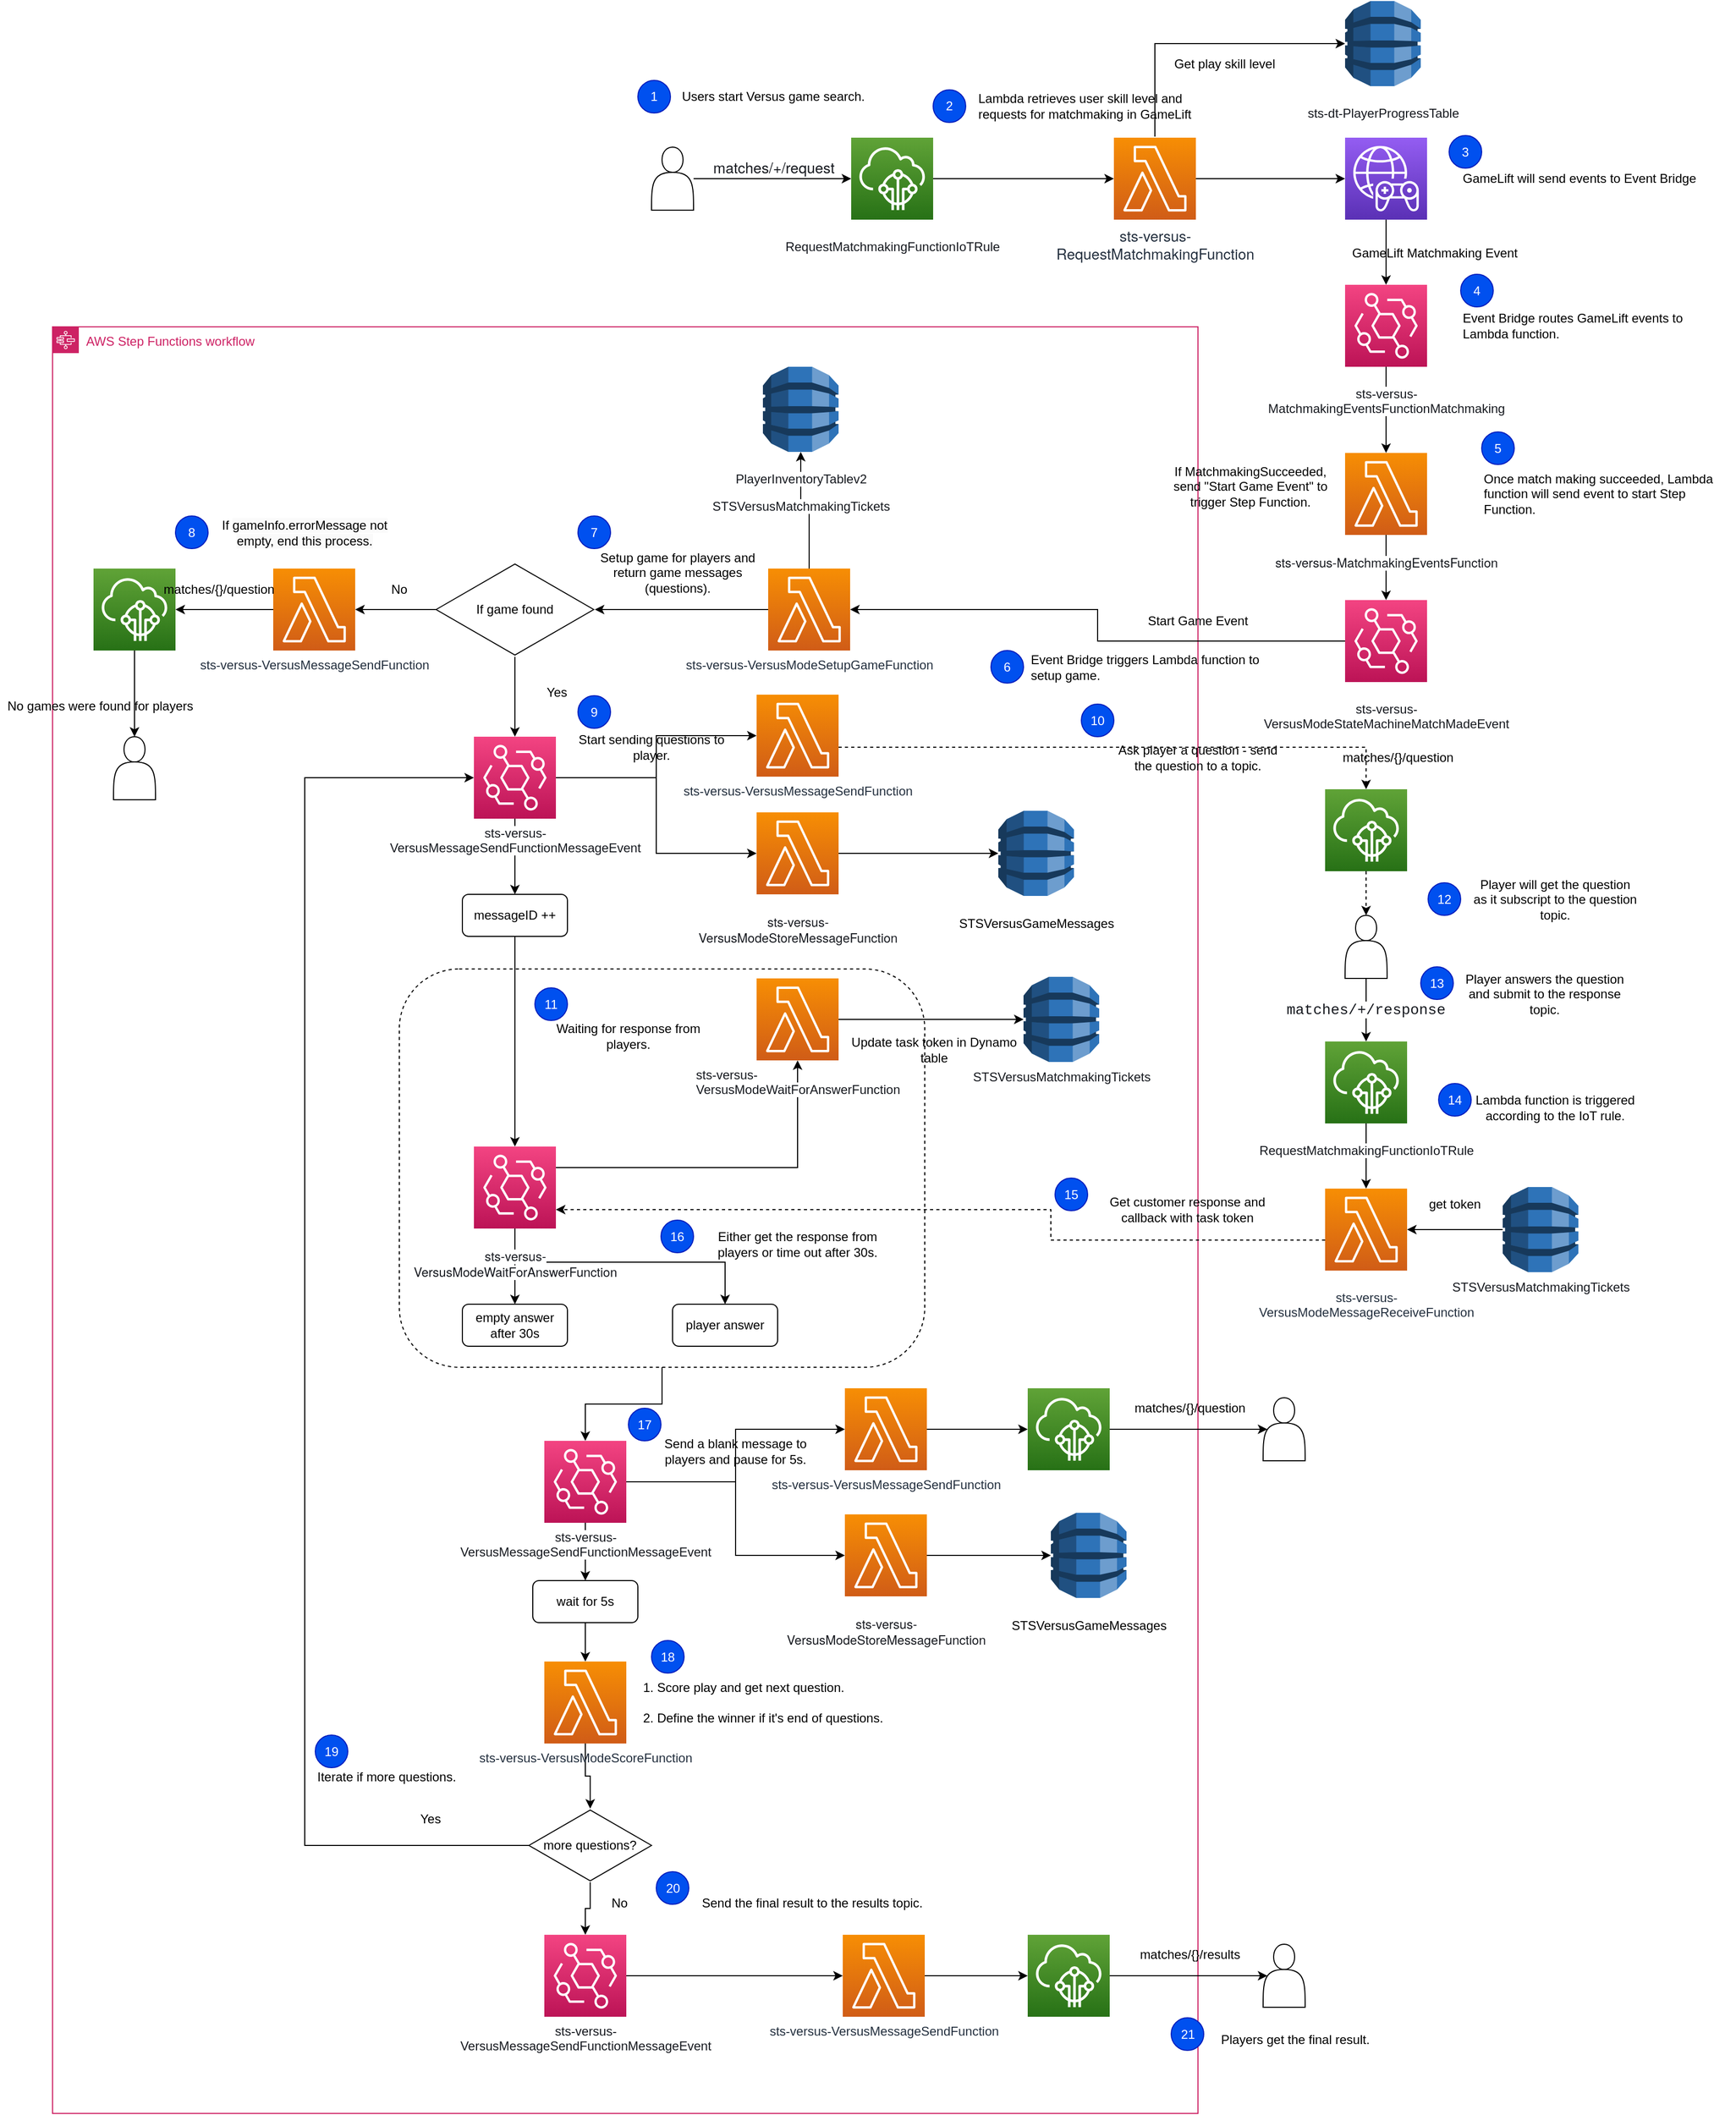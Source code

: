 <mxfile version="21.6.2" type="github">
  <diagram name="Page-1" id="uOr_zUkx91Xk0FfKjDbz">
    <mxGraphModel dx="2226" dy="1869" grid="1" gridSize="10" guides="1" tooltips="1" connect="1" arrows="1" fold="1" page="1" pageScale="1" pageWidth="850" pageHeight="1100" math="0" shadow="0">
      <root>
        <mxCell id="0" />
        <mxCell id="1" parent="0" />
        <mxCell id="zBEEnZxclZa0CEA0O1GA-1" value="AWS Step Functions workflow" style="points=[[0,0],[0.25,0],[0.5,0],[0.75,0],[1,0],[1,0.25],[1,0.5],[1,0.75],[1,1],[0.75,1],[0.5,1],[0.25,1],[0,1],[0,0.75],[0,0.5],[0,0.25]];outlineConnect=0;gradientColor=none;html=1;whiteSpace=wrap;fontSize=12;fontStyle=0;shape=mxgraph.aws4.group;grIcon=mxgraph.aws4.group_aws_step_functions_workflow;strokeColor=#CD2264;fillColor=none;verticalAlign=top;align=left;spacingLeft=30;fontColor=#CD2264;dashed=0;" parent="1" vertex="1">
          <mxGeometry x="-420" y="210" width="1090" height="1700" as="geometry" />
        </mxCell>
        <mxCell id="zBEEnZxclZa0CEA0O1GA-2" style="edgeStyle=orthogonalEdgeStyle;rounded=0;orthogonalLoop=1;jettySize=auto;html=1;" parent="1" source="zBEEnZxclZa0CEA0O1GA-3" target="zBEEnZxclZa0CEA0O1GA-53" edge="1">
          <mxGeometry relative="1" as="geometry" />
        </mxCell>
        <mxCell id="zBEEnZxclZa0CEA0O1GA-3" value="" style="rounded=1;whiteSpace=wrap;html=1;dashed=1;" parent="1" vertex="1">
          <mxGeometry x="-90" y="821" width="500" height="379" as="geometry" />
        </mxCell>
        <mxCell id="zBEEnZxclZa0CEA0O1GA-4" style="edgeStyle=orthogonalEdgeStyle;rounded=0;orthogonalLoop=1;jettySize=auto;html=1;" parent="1" source="zBEEnZxclZa0CEA0O1GA-5" target="zBEEnZxclZa0CEA0O1GA-10" edge="1">
          <mxGeometry relative="1" as="geometry" />
        </mxCell>
        <mxCell id="zBEEnZxclZa0CEA0O1GA-5" value="&lt;p&gt;&lt;span style=&quot;background-color: rgb(255 , 255 , 255)&quot;&gt;&lt;font size=&quot;1&quot; face=&quot;Helvetica&quot;&gt;&lt;span style=&quot;color: rgb(22 , 25 , 31) ; font-size: 12px ; font-style: normal ; font-weight: 400 ; letter-spacing: normal ; text-align: left ; text-indent: 0px ; text-transform: none ; word-spacing: 0px ; white-space: normal ; display: inline ; float: none&quot;&gt;RequestMatchmakingFunctionIoTRule&lt;/span&gt;&lt;/font&gt;&lt;/span&gt;&lt;/p&gt;" style="outlineConnect=0;fontColor=#232F3E;gradientColor=#60A337;gradientDirection=north;fillColor=#277116;strokeColor=#ffffff;dashed=0;verticalLabelPosition=bottom;verticalAlign=top;align=center;html=1;fontSize=12;fontStyle=0;aspect=fixed;shape=mxgraph.aws4.resourceIcon;resIcon=mxgraph.aws4.iot_core;" parent="1" vertex="1">
          <mxGeometry x="340" y="30" width="78" height="78" as="geometry" />
        </mxCell>
        <mxCell id="zBEEnZxclZa0CEA0O1GA-6" style="edgeStyle=orthogonalEdgeStyle;rounded=0;orthogonalLoop=1;jettySize=auto;html=1;" parent="1" source="zBEEnZxclZa0CEA0O1GA-7" target="zBEEnZxclZa0CEA0O1GA-5" edge="1">
          <mxGeometry relative="1" as="geometry" />
        </mxCell>
        <mxCell id="zBEEnZxclZa0CEA0O1GA-7" value="" style="shape=actor;whiteSpace=wrap;html=1;" parent="1" vertex="1">
          <mxGeometry x="150" y="39" width="40" height="60" as="geometry" />
        </mxCell>
        <mxCell id="zBEEnZxclZa0CEA0O1GA-8" style="edgeStyle=orthogonalEdgeStyle;rounded=0;orthogonalLoop=1;jettySize=auto;html=1;" parent="1" source="zBEEnZxclZa0CEA0O1GA-10" target="zBEEnZxclZa0CEA0O1GA-12" edge="1">
          <mxGeometry relative="1" as="geometry" />
        </mxCell>
        <mxCell id="zBEEnZxclZa0CEA0O1GA-9" style="edgeStyle=orthogonalEdgeStyle;rounded=0;orthogonalLoop=1;jettySize=auto;html=1;entryX=0;entryY=0.5;entryDx=0;entryDy=0;entryPerimeter=0;exitX=0.5;exitY=-0.013;exitDx=0;exitDy=0;exitPerimeter=0;" parent="1" source="zBEEnZxclZa0CEA0O1GA-10" target="zBEEnZxclZa0CEA0O1GA-94" edge="1">
          <mxGeometry relative="1" as="geometry" />
        </mxCell>
        <mxCell id="zBEEnZxclZa0CEA0O1GA-10" value="&lt;span style=&quot;box-sizing: border-box ; background-color: rgb(255 , 255 , 255) ; text-decoration: none ; border-spacing: 0px ; caption-side: top ; cursor: auto ; direction: ltr ; display: inline ; empty-cells: show ; font-family: &amp;#34;amazon ember&amp;#34; , &amp;#34;helvetica neue&amp;#34; , &amp;#34;roboto&amp;#34; , &amp;#34;arial&amp;#34; , sans-serif ; font-size: 14px ; font-stretch: normal ; font-style: normal ; font-variant: normal ; font-weight: 400 ; letter-spacing: normal ; list-style: outside none disc ; text-align: left ; text-indent: 0px ; text-shadow: none ; text-transform: none ; transition-property: , , ; visibility: visible ; white-space: normal ; word-spacing: 0px&quot; class=&quot;awsui_link_4c84z_16m2q_93 awsui_variant-secondary_4c84z_16m2q_140 awsui_font-size-body-m_4c84z_16m2q_414&quot;&gt;sts-versus-RequestMatchmakingFunction&lt;/span&gt;" style="outlineConnect=0;fontColor=#232F3E;gradientColor=#F78E04;gradientDirection=north;fillColor=#D05C17;strokeColor=#ffffff;dashed=0;verticalLabelPosition=bottom;verticalAlign=top;align=center;html=1;fontSize=12;fontStyle=0;aspect=fixed;shape=mxgraph.aws4.resourceIcon;resIcon=mxgraph.aws4.lambda;" parent="1" vertex="1">
          <mxGeometry x="590" y="30" width="78" height="78" as="geometry" />
        </mxCell>
        <mxCell id="zBEEnZxclZa0CEA0O1GA-11" style="edgeStyle=orthogonalEdgeStyle;rounded=0;orthogonalLoop=1;jettySize=auto;html=1;" parent="1" source="zBEEnZxclZa0CEA0O1GA-12" target="zBEEnZxclZa0CEA0O1GA-97" edge="1">
          <mxGeometry relative="1" as="geometry" />
        </mxCell>
        <mxCell id="zBEEnZxclZa0CEA0O1GA-12" value="" style="outlineConnect=0;fontColor=#232F3E;gradientColor=#945DF2;gradientDirection=north;fillColor=#5A30B5;strokeColor=#ffffff;dashed=0;verticalLabelPosition=bottom;verticalAlign=top;align=center;html=1;fontSize=12;fontStyle=0;aspect=fixed;shape=mxgraph.aws4.resourceIcon;resIcon=mxgraph.aws4.gamelift;" parent="1" vertex="1">
          <mxGeometry x="810" y="30" width="78" height="78" as="geometry" />
        </mxCell>
        <mxCell id="zBEEnZxclZa0CEA0O1GA-13" value="" style="edgeStyle=orthogonalEdgeStyle;rounded=0;orthogonalLoop=1;jettySize=auto;html=1;" parent="1" source="zBEEnZxclZa0CEA0O1GA-16" target="zBEEnZxclZa0CEA0O1GA-18" edge="1">
          <mxGeometry relative="1" as="geometry" />
        </mxCell>
        <mxCell id="zBEEnZxclZa0CEA0O1GA-14" style="edgeStyle=orthogonalEdgeStyle;rounded=0;orthogonalLoop=1;jettySize=auto;html=1;" parent="1" source="zBEEnZxclZa0CEA0O1GA-16" target="zBEEnZxclZa0CEA0O1GA-22" edge="1">
          <mxGeometry relative="1" as="geometry" />
        </mxCell>
        <mxCell id="zBEEnZxclZa0CEA0O1GA-15" style="edgeStyle=orthogonalEdgeStyle;rounded=0;orthogonalLoop=1;jettySize=auto;html=1;" parent="1" source="zBEEnZxclZa0CEA0O1GA-16" target="zBEEnZxclZa0CEA0O1GA-75" edge="1">
          <mxGeometry relative="1" as="geometry" />
        </mxCell>
        <mxCell id="zBEEnZxclZa0CEA0O1GA-16" value="&lt;span style=&quot;background-color: rgb(255 , 255 , 255)&quot;&gt;&lt;font style=&quot;font-size: 12px&quot; face=&quot;Helvetica&quot;&gt;&lt;span style=&quot;color: rgb(22 , 25 , 31) ; font-style: normal ; font-weight: 400 ; letter-spacing: normal ; text-align: left ; text-indent: 0px ; text-transform: none ; word-spacing: 0px ; white-space: normal ; display: inline ; float: none&quot;&gt;sts-versus-VersusMessageSendFunctionMessageEvent&lt;/span&gt;&lt;/font&gt;&lt;/span&gt;" style="outlineConnect=0;fontColor=#232F3E;gradientColor=#F34482;gradientDirection=north;fillColor=#BC1356;strokeColor=#ffffff;dashed=0;verticalLabelPosition=bottom;verticalAlign=top;align=center;html=1;fontSize=12;fontStyle=0;aspect=fixed;shape=mxgraph.aws4.resourceIcon;resIcon=mxgraph.aws4.eventbridge;" parent="1" vertex="1">
          <mxGeometry x="-19" y="600" width="78" height="78" as="geometry" />
        </mxCell>
        <mxCell id="zBEEnZxclZa0CEA0O1GA-17" style="edgeStyle=orthogonalEdgeStyle;rounded=0;orthogonalLoop=1;jettySize=auto;html=1;dashed=1;" parent="1" source="zBEEnZxclZa0CEA0O1GA-18" target="zBEEnZxclZa0CEA0O1GA-84" edge="1">
          <mxGeometry relative="1" as="geometry">
            <Array as="points">
              <mxPoint x="830" y="610" />
            </Array>
          </mxGeometry>
        </mxCell>
        <mxCell id="zBEEnZxclZa0CEA0O1GA-18" value="sts-versus-VersusMessageSendFunction" style="outlineConnect=0;fontColor=#232F3E;gradientColor=#F78E04;gradientDirection=north;fillColor=#D05C17;strokeColor=#ffffff;dashed=0;verticalLabelPosition=bottom;verticalAlign=top;align=center;html=1;fontSize=12;fontStyle=0;aspect=fixed;shape=mxgraph.aws4.resourceIcon;resIcon=mxgraph.aws4.lambda;" parent="1" vertex="1">
          <mxGeometry x="250" y="560" width="78" height="78" as="geometry" />
        </mxCell>
        <mxCell id="zBEEnZxclZa0CEA0O1GA-19" value="Ask player a question - send the question to a topic." style="text;html=1;strokeColor=none;fillColor=none;align=center;verticalAlign=middle;whiteSpace=wrap;rounded=0;" parent="1" vertex="1">
          <mxGeometry x="590" y="610" width="160" height="20" as="geometry" />
        </mxCell>
        <mxCell id="zBEEnZxclZa0CEA0O1GA-20" value="Setup game for players and return game messages (questions)." style="text;html=1;strokeColor=none;fillColor=none;align=center;verticalAlign=middle;whiteSpace=wrap;rounded=0;" parent="1" vertex="1">
          <mxGeometry x="95" y="434" width="160" height="20" as="geometry" />
        </mxCell>
        <mxCell id="zBEEnZxclZa0CEA0O1GA-21" style="edgeStyle=orthogonalEdgeStyle;rounded=0;orthogonalLoop=1;jettySize=auto;html=1;" parent="1" source="zBEEnZxclZa0CEA0O1GA-22" target="zBEEnZxclZa0CEA0O1GA-26" edge="1">
          <mxGeometry relative="1" as="geometry" />
        </mxCell>
        <mxCell id="zBEEnZxclZa0CEA0O1GA-22" value="messageID ++" style="rounded=1;whiteSpace=wrap;html=1;" parent="1" vertex="1">
          <mxGeometry x="-30" y="750" width="100" height="40" as="geometry" />
        </mxCell>
        <mxCell id="zBEEnZxclZa0CEA0O1GA-23" style="edgeStyle=orthogonalEdgeStyle;rounded=0;orthogonalLoop=1;jettySize=auto;html=1;" parent="1" source="zBEEnZxclZa0CEA0O1GA-26" target="zBEEnZxclZa0CEA0O1GA-28" edge="1">
          <mxGeometry relative="1" as="geometry">
            <Array as="points">
              <mxPoint x="289" y="1010" />
            </Array>
          </mxGeometry>
        </mxCell>
        <mxCell id="zBEEnZxclZa0CEA0O1GA-24" style="edgeStyle=orthogonalEdgeStyle;rounded=0;orthogonalLoop=1;jettySize=auto;html=1;entryX=0.5;entryY=0;entryDx=0;entryDy=0;" parent="1" source="zBEEnZxclZa0CEA0O1GA-26" target="zBEEnZxclZa0CEA0O1GA-49" edge="1">
          <mxGeometry relative="1" as="geometry" />
        </mxCell>
        <mxCell id="zBEEnZxclZa0CEA0O1GA-25" style="edgeStyle=orthogonalEdgeStyle;rounded=0;orthogonalLoop=1;jettySize=auto;html=1;entryX=0.5;entryY=0;entryDx=0;entryDy=0;" parent="1" source="zBEEnZxclZa0CEA0O1GA-26" target="zBEEnZxclZa0CEA0O1GA-48" edge="1">
          <mxGeometry relative="1" as="geometry">
            <Array as="points">
              <mxPoint x="20" y="1100" />
              <mxPoint x="220" y="1100" />
            </Array>
          </mxGeometry>
        </mxCell>
        <mxCell id="zBEEnZxclZa0CEA0O1GA-26" value="&lt;p&gt;&lt;span style=&quot;background-color: rgb(255 , 255 , 255)&quot;&gt;&lt;font style=&quot;font-size: 12px&quot;&gt;&lt;span style=&quot;color: rgb(22 , 25 , 31) ; font-family: &amp;#34;amazon ember&amp;#34; , &amp;#34;helvetica neue&amp;#34; , &amp;#34;roboto&amp;#34; , &amp;#34;arial&amp;#34; , sans-serif ; font-style: normal ; font-weight: 400 ; letter-spacing: normal ; text-align: left ; text-indent: 0px ; text-transform: none ; word-spacing: 0px ; white-space: normal ; display: inline ; float: none&quot;&gt;sts-versus-VersusModeWaitForAnswerFunction&lt;/span&gt;&lt;/font&gt;&lt;/span&gt;&lt;/p&gt;" style="outlineConnect=0;fontColor=#232F3E;gradientColor=#F34482;gradientDirection=north;fillColor=#BC1356;strokeColor=#ffffff;dashed=0;verticalLabelPosition=bottom;verticalAlign=top;align=center;html=1;fontSize=12;fontStyle=0;aspect=fixed;shape=mxgraph.aws4.resourceIcon;resIcon=mxgraph.aws4.eventbridge;" parent="1" vertex="1">
          <mxGeometry x="-19" y="990" width="78" height="78" as="geometry" />
        </mxCell>
        <mxCell id="zBEEnZxclZa0CEA0O1GA-27" style="edgeStyle=orthogonalEdgeStyle;rounded=0;orthogonalLoop=1;jettySize=auto;html=1;entryX=0;entryY=0.5;entryDx=0;entryDy=0;entryPerimeter=0;" parent="1" source="zBEEnZxclZa0CEA0O1GA-28" target="zBEEnZxclZa0CEA0O1GA-87" edge="1">
          <mxGeometry relative="1" as="geometry" />
        </mxCell>
        <mxCell id="zBEEnZxclZa0CEA0O1GA-28" value="&lt;p class=&quot;awsui_root_18wu0_1n6nk_93 awsui_box_18wu0_1n6nk_207 awsui_h3-variant_18wu0_1n6nk_211 awsui_p-horizontal-s_18wu0_1n6nk_612 awsui_p-vertical-n_18wu0_1n6nk_511 awsui_color-default_18wu0_1n6nk_207 awsui_font-size-default_18wu0_1n6nk_223 awsui_font-weight-default_18wu0_1n6nk_263&quot; style=&quot;color: rgb(22 , 25 , 31) ; margin: 0px ; text-decoration: none ; letter-spacing: normal ; font-style: normal ; text-align: left ; text-indent: 0px ; text-transform: none ; word-spacing: 0px ; white-space: normal&quot;&gt;&lt;span style=&quot;background-color: rgb(255 , 255 , 255)&quot;&gt;&lt;font style=&quot;font-size: 12px&quot; face=&quot;Helvetica&quot;&gt;sts-versus-VersusModeWaitForAnswerFunction&lt;/font&gt;&lt;/span&gt;&lt;/p&gt;" style="outlineConnect=0;fontColor=#232F3E;gradientColor=#F78E04;gradientDirection=north;fillColor=#D05C17;strokeColor=#ffffff;dashed=0;verticalLabelPosition=bottom;verticalAlign=top;align=center;html=1;fontSize=12;fontStyle=0;aspect=fixed;shape=mxgraph.aws4.resourceIcon;resIcon=mxgraph.aws4.lambda;" parent="1" vertex="1">
          <mxGeometry x="250" y="830" width="78" height="78" as="geometry" />
        </mxCell>
        <mxCell id="zBEEnZxclZa0CEA0O1GA-29" value="&lt;span style=&quot;color: rgb(22 , 25 , 31) ; font-family: &amp;#34;amazon ember&amp;#34; , &amp;#34;helvetica neue&amp;#34; , &amp;#34;roboto&amp;#34; , &amp;#34;arial&amp;#34; , sans-serif ; font-size: 14px ; font-style: normal ; font-weight: 400 ; letter-spacing: normal ; text-align: left ; text-indent: 0px ; text-transform: none ; word-spacing: 0px ; white-space: nowrap ; background-color: rgb(255 , 255 , 255) ; display: inline ; float: none&quot;&gt;matches/+/request&lt;/span&gt;" style="text;html=1;align=center;verticalAlign=middle;resizable=0;points=[];autosize=1;" parent="1" vertex="1">
          <mxGeometry x="196" y="48" width="140" height="20" as="geometry" />
        </mxCell>
        <mxCell id="zBEEnZxclZa0CEA0O1GA-30" value="If MatchmakingSucceeded, send &quot;Start Game Event&quot; to trigger Step Function." style="text;html=1;strokeColor=none;fillColor=none;align=center;verticalAlign=middle;whiteSpace=wrap;rounded=0;" parent="1" vertex="1">
          <mxGeometry x="640" y="352" width="160" height="20" as="geometry" />
        </mxCell>
        <mxCell id="zBEEnZxclZa0CEA0O1GA-31" style="edgeStyle=orthogonalEdgeStyle;rounded=0;orthogonalLoop=1;jettySize=auto;html=1;" parent="1" source="zBEEnZxclZa0CEA0O1GA-32" target="zBEEnZxclZa0CEA0O1GA-72" edge="1">
          <mxGeometry relative="1" as="geometry" />
        </mxCell>
        <mxCell id="zBEEnZxclZa0CEA0O1GA-32" value="&lt;p&gt;&lt;span style=&quot;background-color: rgb(255 , 255 , 255)&quot;&gt;&lt;font style=&quot;font-size: 12px&quot;&gt;&lt;span style=&quot;color: rgb(22 , 25 , 31) ; font-family: &amp;#34;amazon ember&amp;#34; , &amp;#34;helvetica neue&amp;#34; , &amp;#34;roboto&amp;#34; , &amp;#34;arial&amp;#34; , sans-serif ; font-style: normal ; font-weight: 400 ; letter-spacing: normal ; text-align: left ; text-indent: 0px ; text-transform: none ; word-spacing: 0px ; white-space: nowrap ; display: inline ; float: none&quot;&gt;sts-versus-MatchmakingEventsFunction&lt;/span&gt;&lt;/font&gt;&lt;/span&gt;&lt;/p&gt;" style="outlineConnect=0;fontColor=#232F3E;gradientColor=#F78E04;gradientDirection=north;fillColor=#D05C17;strokeColor=#ffffff;dashed=0;verticalLabelPosition=bottom;verticalAlign=top;align=center;html=1;fontSize=12;fontStyle=0;aspect=fixed;shape=mxgraph.aws4.resourceIcon;resIcon=mxgraph.aws4.lambda;" parent="1" vertex="1">
          <mxGeometry x="810" y="330" width="78" height="78" as="geometry" />
        </mxCell>
        <mxCell id="zBEEnZxclZa0CEA0O1GA-33" style="edgeStyle=orthogonalEdgeStyle;rounded=0;orthogonalLoop=1;jettySize=auto;html=1;entryX=1.007;entryY=0.5;entryDx=0;entryDy=0;entryPerimeter=0;" parent="1" source="zBEEnZxclZa0CEA0O1GA-35" target="zBEEnZxclZa0CEA0O1GA-38" edge="1">
          <mxGeometry relative="1" as="geometry" />
        </mxCell>
        <mxCell id="zBEEnZxclZa0CEA0O1GA-34" style="edgeStyle=orthogonalEdgeStyle;rounded=0;orthogonalLoop=1;jettySize=auto;html=1;" parent="1" source="zBEEnZxclZa0CEA0O1GA-35" target="zBEEnZxclZa0CEA0O1GA-120" edge="1">
          <mxGeometry relative="1" as="geometry" />
        </mxCell>
        <mxCell id="zBEEnZxclZa0CEA0O1GA-35" value="sts-versus-VersusModeSetupGameFunction" style="outlineConnect=0;fontColor=#232F3E;gradientColor=#F78E04;gradientDirection=north;fillColor=#D05C17;strokeColor=#ffffff;dashed=0;verticalLabelPosition=bottom;verticalAlign=top;align=center;html=1;fontSize=12;fontStyle=0;aspect=fixed;shape=mxgraph.aws4.resourceIcon;resIcon=mxgraph.aws4.lambda;" parent="1" vertex="1">
          <mxGeometry x="261" y="440" width="78" height="78" as="geometry" />
        </mxCell>
        <mxCell id="zBEEnZxclZa0CEA0O1GA-36" style="edgeStyle=orthogonalEdgeStyle;rounded=0;orthogonalLoop=1;jettySize=auto;html=1;" parent="1" source="zBEEnZxclZa0CEA0O1GA-38" edge="1">
          <mxGeometry relative="1" as="geometry">
            <mxPoint x="20" y="600" as="targetPoint" />
          </mxGeometry>
        </mxCell>
        <mxCell id="zBEEnZxclZa0CEA0O1GA-37" style="edgeStyle=orthogonalEdgeStyle;rounded=0;orthogonalLoop=1;jettySize=auto;html=1;" parent="1" source="zBEEnZxclZa0CEA0O1GA-38" target="zBEEnZxclZa0CEA0O1GA-102" edge="1">
          <mxGeometry relative="1" as="geometry" />
        </mxCell>
        <mxCell id="zBEEnZxclZa0CEA0O1GA-38" value="If game found" style="html=1;whiteSpace=wrap;aspect=fixed;shape=isoRectangle;" parent="1" vertex="1">
          <mxGeometry x="-55" y="434" width="150" height="90" as="geometry" />
        </mxCell>
        <mxCell id="zBEEnZxclZa0CEA0O1GA-39" style="edgeStyle=orthogonalEdgeStyle;rounded=0;orthogonalLoop=1;jettySize=auto;html=1;" parent="1" source="zBEEnZxclZa0CEA0O1GA-40" target="zBEEnZxclZa0CEA0O1GA-42" edge="1">
          <mxGeometry relative="1" as="geometry" />
        </mxCell>
        <mxCell id="zBEEnZxclZa0CEA0O1GA-40" value="" style="shape=actor;whiteSpace=wrap;html=1;" parent="1" vertex="1">
          <mxGeometry x="810" y="770" width="40" height="60" as="geometry" />
        </mxCell>
        <mxCell id="zBEEnZxclZa0CEA0O1GA-41" style="edgeStyle=orthogonalEdgeStyle;rounded=0;orthogonalLoop=1;jettySize=auto;html=1;" parent="1" source="zBEEnZxclZa0CEA0O1GA-42" target="zBEEnZxclZa0CEA0O1GA-45" edge="1">
          <mxGeometry relative="1" as="geometry" />
        </mxCell>
        <mxCell id="zBEEnZxclZa0CEA0O1GA-42" value="&lt;p&gt;&lt;span style=&quot;background-color: rgb(255 , 255 , 255)&quot;&gt;&lt;font size=&quot;1&quot; face=&quot;Helvetica&quot;&gt;&lt;span style=&quot;color: rgb(22 , 25 , 31) ; font-size: 12px ; font-style: normal ; font-weight: 400 ; letter-spacing: normal ; text-align: left ; text-indent: 0px ; text-transform: none ; word-spacing: 0px ; white-space: normal ; display: inline ; float: none&quot;&gt;RequestMatchmakingFunctionIoTRule&lt;/span&gt;&lt;/font&gt;&lt;/span&gt;&lt;/p&gt;" style="outlineConnect=0;fontColor=#232F3E;gradientColor=#60A337;gradientDirection=north;fillColor=#277116;strokeColor=#ffffff;dashed=0;verticalLabelPosition=bottom;verticalAlign=top;align=center;html=1;fontSize=12;fontStyle=0;aspect=fixed;shape=mxgraph.aws4.resourceIcon;resIcon=mxgraph.aws4.iot_core;" parent="1" vertex="1">
          <mxGeometry x="791" y="890" width="78" height="78" as="geometry" />
        </mxCell>
        <mxCell id="zBEEnZxclZa0CEA0O1GA-43" value="&lt;span style=&quot;color: rgb(22 , 25 , 31) ; font-family: &amp;#34;monaco&amp;#34; , &amp;#34;menlo&amp;#34; , &amp;#34;consolas&amp;#34; , &amp;#34;courier prime&amp;#34; , &amp;#34;courier&amp;#34; , &amp;#34;courier new&amp;#34; , monospace ; font-size: 14px ; font-style: normal ; font-weight: 400 ; letter-spacing: normal ; text-align: left ; text-indent: 0px ; text-transform: none ; word-spacing: 0px ; white-space: normal ; background-color: rgb(255 , 255 , 255) ; display: inline ; float: none&quot;&gt;matches/+/response&lt;/span&gt;" style="text;html=1;strokeColor=none;fillColor=none;align=center;verticalAlign=middle;whiteSpace=wrap;rounded=0;dashed=1;" parent="1" vertex="1">
          <mxGeometry x="750" y="850" width="160" height="20" as="geometry" />
        </mxCell>
        <mxCell id="zBEEnZxclZa0CEA0O1GA-44" style="edgeStyle=orthogonalEdgeStyle;rounded=0;orthogonalLoop=1;jettySize=auto;html=1;dashed=1;" parent="1" source="zBEEnZxclZa0CEA0O1GA-45" target="zBEEnZxclZa0CEA0O1GA-26" edge="1">
          <mxGeometry relative="1" as="geometry">
            <Array as="points">
              <mxPoint x="530" y="1079" />
              <mxPoint x="530" y="1050" />
            </Array>
          </mxGeometry>
        </mxCell>
        <mxCell id="zBEEnZxclZa0CEA0O1GA-45" value="&lt;p&gt;&lt;font style=&quot;font-size: 12px&quot; face=&quot;Helvetica&quot;&gt;&lt;span style=&quot;box-sizing: border-box ; background-color: rgb(255 , 255 , 255) ; border-spacing: 0px ; caption-side: top ; cursor: auto ; direction: ltr ; display: inline ; empty-cells: show ; font-stretch: normal ; font-style: normal ; font-variant: normal ; font-weight: 400 ; letter-spacing: normal ; list-style: outside ; text-align: left ; text-indent: 0px ; text-shadow: none ; text-transform: none ; transition-property: , , ; visibility: visible ; white-space: normal ; word-spacing: 0px&quot; class=&quot;awsui_link_4c84z_16m2q_93 awsui_variant-secondary_4c84z_16m2q_140 awsui_font-size-body-m_4c84z_16m2q_414&quot;&gt;sts-versus-VersusModeMessageReceiveFunction&lt;/span&gt;&lt;/font&gt;&lt;/p&gt;" style="outlineConnect=0;fontColor=#232F3E;gradientColor=#F78E04;gradientDirection=north;fillColor=#D05C17;strokeColor=#ffffff;dashed=0;verticalLabelPosition=bottom;verticalAlign=top;align=center;html=1;fontSize=12;fontStyle=0;aspect=fixed;shape=mxgraph.aws4.resourceIcon;resIcon=mxgraph.aws4.lambda;" parent="1" vertex="1">
          <mxGeometry x="791" y="1030" width="78" height="78" as="geometry" />
        </mxCell>
        <mxCell id="zBEEnZxclZa0CEA0O1GA-46" value="&lt;p&gt;Update task token in Dynamo table&lt;/p&gt;" style="text;html=1;strokeColor=none;fillColor=none;align=center;verticalAlign=middle;whiteSpace=wrap;rounded=0;" parent="1" vertex="1">
          <mxGeometry x="339" y="888" width="160" height="20" as="geometry" />
        </mxCell>
        <mxCell id="zBEEnZxclZa0CEA0O1GA-47" value="Get customer response and callback with task token" style="text;html=1;strokeColor=none;fillColor=none;align=center;verticalAlign=middle;whiteSpace=wrap;rounded=0;" parent="1" vertex="1">
          <mxGeometry x="580" y="1040" width="160" height="20" as="geometry" />
        </mxCell>
        <mxCell id="zBEEnZxclZa0CEA0O1GA-48" value="player answer" style="rounded=1;whiteSpace=wrap;html=1;" parent="1" vertex="1">
          <mxGeometry x="170" y="1140" width="100" height="40" as="geometry" />
        </mxCell>
        <mxCell id="zBEEnZxclZa0CEA0O1GA-49" value="empty answer after 30s" style="rounded=1;whiteSpace=wrap;html=1;" parent="1" vertex="1">
          <mxGeometry x="-30" y="1140" width="100" height="40" as="geometry" />
        </mxCell>
        <mxCell id="zBEEnZxclZa0CEA0O1GA-50" style="edgeStyle=orthogonalEdgeStyle;rounded=0;orthogonalLoop=1;jettySize=auto;html=1;" parent="1" source="zBEEnZxclZa0CEA0O1GA-53" target="zBEEnZxclZa0CEA0O1GA-55" edge="1">
          <mxGeometry relative="1" as="geometry" />
        </mxCell>
        <mxCell id="zBEEnZxclZa0CEA0O1GA-51" style="edgeStyle=orthogonalEdgeStyle;rounded=0;orthogonalLoop=1;jettySize=auto;html=1;entryX=0.5;entryY=0;entryDx=0;entryDy=0;" parent="1" source="zBEEnZxclZa0CEA0O1GA-53" target="zBEEnZxclZa0CEA0O1GA-58" edge="1">
          <mxGeometry relative="1" as="geometry" />
        </mxCell>
        <mxCell id="zBEEnZxclZa0CEA0O1GA-52" style="edgeStyle=orthogonalEdgeStyle;rounded=0;orthogonalLoop=1;jettySize=auto;html=1;" parent="1" source="zBEEnZxclZa0CEA0O1GA-53" target="zBEEnZxclZa0CEA0O1GA-77" edge="1">
          <mxGeometry relative="1" as="geometry" />
        </mxCell>
        <mxCell id="zBEEnZxclZa0CEA0O1GA-53" value="&lt;span style=&quot;background-color: rgb(255 , 255 , 255)&quot;&gt;&lt;font style=&quot;font-size: 12px&quot; face=&quot;Helvetica&quot;&gt;&lt;span style=&quot;color: rgb(22 , 25 , 31) ; font-style: normal ; font-weight: 400 ; letter-spacing: normal ; text-align: left ; text-indent: 0px ; text-transform: none ; word-spacing: 0px ; white-space: normal ; display: inline ; float: none&quot;&gt;sts-versus-VersusMessageSendFunctionMessageEvent&lt;/span&gt;&lt;/font&gt;&lt;/span&gt;" style="outlineConnect=0;fontColor=#232F3E;gradientColor=#F34482;gradientDirection=north;fillColor=#BC1356;strokeColor=#ffffff;dashed=0;verticalLabelPosition=bottom;verticalAlign=top;align=center;html=1;fontSize=12;fontStyle=0;aspect=fixed;shape=mxgraph.aws4.resourceIcon;resIcon=mxgraph.aws4.eventbridge;" parent="1" vertex="1">
          <mxGeometry x="48" y="1270" width="78" height="78" as="geometry" />
        </mxCell>
        <mxCell id="zBEEnZxclZa0CEA0O1GA-54" style="edgeStyle=orthogonalEdgeStyle;rounded=0;orthogonalLoop=1;jettySize=auto;html=1;" parent="1" source="zBEEnZxclZa0CEA0O1GA-55" target="zBEEnZxclZa0CEA0O1GA-80" edge="1">
          <mxGeometry relative="1" as="geometry" />
        </mxCell>
        <mxCell id="zBEEnZxclZa0CEA0O1GA-55" value="sts-versus-VersusMessageSendFunction" style="outlineConnect=0;fontColor=#232F3E;gradientColor=#F78E04;gradientDirection=north;fillColor=#D05C17;strokeColor=#ffffff;dashed=0;verticalLabelPosition=bottom;verticalAlign=top;align=center;html=1;fontSize=12;fontStyle=0;aspect=fixed;shape=mxgraph.aws4.resourceIcon;resIcon=mxgraph.aws4.lambda;" parent="1" vertex="1">
          <mxGeometry x="334" y="1220" width="78" height="78" as="geometry" />
        </mxCell>
        <mxCell id="zBEEnZxclZa0CEA0O1GA-56" value="Send a blank message to players and pause for 5s." style="text;html=1;strokeColor=none;fillColor=none;align=center;verticalAlign=middle;whiteSpace=wrap;rounded=0;" parent="1" vertex="1">
          <mxGeometry x="150" y="1270" width="160" height="20" as="geometry" />
        </mxCell>
        <mxCell id="zBEEnZxclZa0CEA0O1GA-57" style="edgeStyle=orthogonalEdgeStyle;rounded=0;orthogonalLoop=1;jettySize=auto;html=1;" parent="1" source="zBEEnZxclZa0CEA0O1GA-58" target="zBEEnZxclZa0CEA0O1GA-60" edge="1">
          <mxGeometry relative="1" as="geometry" />
        </mxCell>
        <mxCell id="zBEEnZxclZa0CEA0O1GA-58" value="wait for 5s" style="rounded=1;whiteSpace=wrap;html=1;" parent="1" vertex="1">
          <mxGeometry x="37" y="1403" width="100" height="40" as="geometry" />
        </mxCell>
        <mxCell id="zBEEnZxclZa0CEA0O1GA-59" style="edgeStyle=orthogonalEdgeStyle;rounded=0;orthogonalLoop=1;jettySize=auto;html=1;" parent="1" source="zBEEnZxclZa0CEA0O1GA-60" target="zBEEnZxclZa0CEA0O1GA-64" edge="1">
          <mxGeometry relative="1" as="geometry" />
        </mxCell>
        <mxCell id="zBEEnZxclZa0CEA0O1GA-60" value="sts-versus-VersusModeScoreFunction" style="outlineConnect=0;fontColor=#232F3E;gradientColor=#F78E04;gradientDirection=north;fillColor=#D05C17;strokeColor=#ffffff;dashed=0;verticalLabelPosition=bottom;verticalAlign=top;align=center;html=1;fontSize=12;fontStyle=0;aspect=fixed;shape=mxgraph.aws4.resourceIcon;resIcon=mxgraph.aws4.lambda;" parent="1" vertex="1">
          <mxGeometry x="48" y="1480" width="78" height="78" as="geometry" />
        </mxCell>
        <mxCell id="zBEEnZxclZa0CEA0O1GA-61" value="&lt;div align=&quot;left&quot;&gt;1. Score play and get next question.&lt;br&gt;&lt;br&gt;&lt;/div&gt;&lt;div align=&quot;left&quot;&gt;2. Define the winner if it&#39;s end of questions.&lt;/div&gt;" style="text;html=1;strokeColor=none;fillColor=none;align=left;verticalAlign=middle;whiteSpace=wrap;rounded=0;" parent="1" vertex="1">
          <mxGeometry x="140" y="1509" width="240" height="20" as="geometry" />
        </mxCell>
        <mxCell id="zBEEnZxclZa0CEA0O1GA-62" style="edgeStyle=orthogonalEdgeStyle;rounded=0;orthogonalLoop=1;jettySize=auto;html=1;" parent="1" source="zBEEnZxclZa0CEA0O1GA-64" target="zBEEnZxclZa0CEA0O1GA-16" edge="1">
          <mxGeometry relative="1" as="geometry">
            <mxPoint x="-170" y="1010" as="targetPoint" />
            <Array as="points">
              <mxPoint x="-180" y="1655" />
              <mxPoint x="-180" y="639" />
            </Array>
          </mxGeometry>
        </mxCell>
        <mxCell id="zBEEnZxclZa0CEA0O1GA-63" style="edgeStyle=orthogonalEdgeStyle;rounded=0;orthogonalLoop=1;jettySize=auto;html=1;" parent="1" source="zBEEnZxclZa0CEA0O1GA-64" target="zBEEnZxclZa0CEA0O1GA-67" edge="1">
          <mxGeometry relative="1" as="geometry" />
        </mxCell>
        <mxCell id="zBEEnZxclZa0CEA0O1GA-64" value="more questions?" style="html=1;whiteSpace=wrap;aspect=fixed;shape=isoRectangle;" parent="1" vertex="1">
          <mxGeometry x="33.33" y="1620" width="116.67" height="70" as="geometry" />
        </mxCell>
        <mxCell id="zBEEnZxclZa0CEA0O1GA-65" value="Yes" style="text;html=1;strokeColor=none;fillColor=none;align=left;verticalAlign=middle;whiteSpace=wrap;rounded=0;" parent="1" vertex="1">
          <mxGeometry x="-72.5" y="1620" width="52.5" height="20" as="geometry" />
        </mxCell>
        <mxCell id="zBEEnZxclZa0CEA0O1GA-66" style="edgeStyle=orthogonalEdgeStyle;rounded=0;orthogonalLoop=1;jettySize=auto;html=1;" parent="1" source="zBEEnZxclZa0CEA0O1GA-67" target="zBEEnZxclZa0CEA0O1GA-70" edge="1">
          <mxGeometry relative="1" as="geometry" />
        </mxCell>
        <mxCell id="zBEEnZxclZa0CEA0O1GA-67" value="&lt;span style=&quot;background-color: rgb(255 , 255 , 255)&quot;&gt;&lt;font style=&quot;font-size: 12px&quot; face=&quot;Helvetica&quot;&gt;&lt;span style=&quot;color: rgb(22 , 25 , 31) ; font-style: normal ; font-weight: 400 ; letter-spacing: normal ; text-align: left ; text-indent: 0px ; text-transform: none ; word-spacing: 0px ; white-space: normal ; display: inline ; float: none&quot;&gt;sts-versus-VersusMessageSendFunctionMessageEvent&lt;/span&gt;&lt;/font&gt;&lt;/span&gt;" style="outlineConnect=0;fontColor=#232F3E;gradientColor=#F34482;gradientDirection=north;fillColor=#BC1356;strokeColor=#ffffff;dashed=0;verticalLabelPosition=bottom;verticalAlign=top;align=center;html=1;fontSize=12;fontStyle=0;aspect=fixed;shape=mxgraph.aws4.resourceIcon;resIcon=mxgraph.aws4.eventbridge;" parent="1" vertex="1">
          <mxGeometry x="48" y="1740" width="78" height="78" as="geometry" />
        </mxCell>
        <mxCell id="zBEEnZxclZa0CEA0O1GA-68" value="No" style="text;html=1;strokeColor=none;fillColor=none;align=left;verticalAlign=middle;whiteSpace=wrap;rounded=0;" parent="1" vertex="1">
          <mxGeometry x="110" y="1700" width="52.5" height="20" as="geometry" />
        </mxCell>
        <mxCell id="zBEEnZxclZa0CEA0O1GA-69" style="edgeStyle=orthogonalEdgeStyle;rounded=0;orthogonalLoop=1;jettySize=auto;html=1;" parent="1" source="zBEEnZxclZa0CEA0O1GA-70" target="zBEEnZxclZa0CEA0O1GA-92" edge="1">
          <mxGeometry relative="1" as="geometry" />
        </mxCell>
        <mxCell id="zBEEnZxclZa0CEA0O1GA-70" value="sts-versus-VersusMessageSendFunction" style="outlineConnect=0;fontColor=#232F3E;gradientColor=#F78E04;gradientDirection=north;fillColor=#D05C17;strokeColor=#ffffff;dashed=0;verticalLabelPosition=bottom;verticalAlign=top;align=center;html=1;fontSize=12;fontStyle=0;aspect=fixed;shape=mxgraph.aws4.resourceIcon;resIcon=mxgraph.aws4.lambda;" parent="1" vertex="1">
          <mxGeometry x="332" y="1740" width="78" height="78" as="geometry" />
        </mxCell>
        <mxCell id="zBEEnZxclZa0CEA0O1GA-71" style="edgeStyle=orthogonalEdgeStyle;rounded=0;orthogonalLoop=1;jettySize=auto;html=1;" parent="1" source="zBEEnZxclZa0CEA0O1GA-72" target="zBEEnZxclZa0CEA0O1GA-35" edge="1">
          <mxGeometry relative="1" as="geometry" />
        </mxCell>
        <mxCell id="zBEEnZxclZa0CEA0O1GA-72" value="&lt;p&gt;&lt;font style=&quot;font-size: 12px&quot; face=&quot;Helvetica&quot;&gt;&lt;span style=&quot;color: rgb(22 , 25 , 31) ; font-style: normal ; font-weight: 400 ; letter-spacing: normal ; text-align: left ; text-indent: 0px ; text-transform: none ; word-spacing: 0px ; white-space: normal ; background-color: rgb(255 , 255 , 255) ; display: inline ; float: none&quot;&gt;sts-versus-VersusModeStateMachineMatchMadeEvent&lt;/span&gt;&lt;/font&gt;&lt;/p&gt;" style="outlineConnect=0;fontColor=#232F3E;gradientColor=#F34482;gradientDirection=north;fillColor=#BC1356;strokeColor=#ffffff;dashed=0;verticalLabelPosition=bottom;verticalAlign=top;align=center;html=1;fontSize=12;fontStyle=0;aspect=fixed;shape=mxgraph.aws4.resourceIcon;resIcon=mxgraph.aws4.eventbridge;" parent="1" vertex="1">
          <mxGeometry x="810" y="470" width="78" height="78" as="geometry" />
        </mxCell>
        <mxCell id="zBEEnZxclZa0CEA0O1GA-73" value="Start Game Event" style="text;html=1;strokeColor=none;fillColor=none;align=center;verticalAlign=middle;whiteSpace=wrap;rounded=0;" parent="1" vertex="1">
          <mxGeometry x="590" y="480" width="160" height="20" as="geometry" />
        </mxCell>
        <mxCell id="zBEEnZxclZa0CEA0O1GA-74" style="edgeStyle=orthogonalEdgeStyle;rounded=0;orthogonalLoop=1;jettySize=auto;html=1;" parent="1" source="zBEEnZxclZa0CEA0O1GA-75" target="zBEEnZxclZa0CEA0O1GA-86" edge="1">
          <mxGeometry relative="1" as="geometry" />
        </mxCell>
        <mxCell id="zBEEnZxclZa0CEA0O1GA-75" value="&lt;p&gt;&lt;font style=&quot;font-size: 12px&quot;&gt;&lt;span style=&quot;color: rgb(22 , 25 , 31) ; font-family: &amp;#34;amazon ember&amp;#34; , &amp;#34;helvetica neue&amp;#34; , &amp;#34;roboto&amp;#34; , &amp;#34;arial&amp;#34; , sans-serif ; font-style: normal ; font-weight: 400 ; letter-spacing: normal ; text-align: left ; text-indent: 0px ; text-transform: none ; word-spacing: 0px ; white-space: normal ; background-color: rgb(255 , 255 , 255) ; display: inline ; float: none&quot;&gt;sts-versus-VersusModeStoreMessageFunction&lt;/span&gt;&lt;/font&gt;&lt;/p&gt;" style="outlineConnect=0;fontColor=#232F3E;gradientColor=#F78E04;gradientDirection=north;fillColor=#D05C17;strokeColor=#ffffff;dashed=0;verticalLabelPosition=bottom;verticalAlign=top;align=center;html=1;fontSize=12;fontStyle=0;aspect=fixed;shape=mxgraph.aws4.resourceIcon;resIcon=mxgraph.aws4.lambda;" parent="1" vertex="1">
          <mxGeometry x="250" y="672" width="78" height="78" as="geometry" />
        </mxCell>
        <mxCell id="zBEEnZxclZa0CEA0O1GA-76" style="edgeStyle=orthogonalEdgeStyle;rounded=0;orthogonalLoop=1;jettySize=auto;html=1;entryX=0;entryY=0.5;entryDx=0;entryDy=0;entryPerimeter=0;" parent="1" source="zBEEnZxclZa0CEA0O1GA-77" target="zBEEnZxclZa0CEA0O1GA-78" edge="1">
          <mxGeometry relative="1" as="geometry" />
        </mxCell>
        <mxCell id="zBEEnZxclZa0CEA0O1GA-77" value="&lt;p&gt;&lt;font style=&quot;font-size: 12px&quot;&gt;&lt;span style=&quot;color: rgb(22 , 25 , 31) ; font-family: &amp;#34;amazon ember&amp;#34; , &amp;#34;helvetica neue&amp;#34; , &amp;#34;roboto&amp;#34; , &amp;#34;arial&amp;#34; , sans-serif ; font-style: normal ; font-weight: 400 ; letter-spacing: normal ; text-align: left ; text-indent: 0px ; text-transform: none ; word-spacing: 0px ; white-space: normal ; background-color: rgb(255 , 255 , 255) ; display: inline ; float: none&quot;&gt;sts-versus-VersusModeStoreMessageFunction&lt;/span&gt;&lt;/font&gt;&lt;/p&gt;" style="outlineConnect=0;fontColor=#232F3E;gradientColor=#F78E04;gradientDirection=north;fillColor=#D05C17;strokeColor=#ffffff;dashed=0;verticalLabelPosition=bottom;verticalAlign=top;align=center;html=1;fontSize=12;fontStyle=0;aspect=fixed;shape=mxgraph.aws4.resourceIcon;resIcon=mxgraph.aws4.lambda;" parent="1" vertex="1">
          <mxGeometry x="334" y="1340" width="78" height="78" as="geometry" />
        </mxCell>
        <mxCell id="zBEEnZxclZa0CEA0O1GA-78" value="&lt;p&gt;&lt;span style=&quot;background-color: rgb(255 , 255 , 255)&quot;&gt;&lt;font style=&quot;font-size: 12px&quot; face=&quot;Helvetica&quot;&gt;&lt;span style=&quot;font-style: normal ; font-weight: 400 ; letter-spacing: normal ; text-align: left ; text-indent: 0px ; text-transform: none ; word-spacing: 0px ; white-space: normal ; display: inline ; float: none&quot;&gt;STSVersusGameMessages&lt;/span&gt;&lt;/font&gt;&lt;/span&gt;&lt;/p&gt;" style="outlineConnect=0;dashed=0;verticalLabelPosition=bottom;verticalAlign=top;align=center;html=1;shape=mxgraph.aws3.dynamo_db;fillColor=#2E73B8;gradientColor=none;" parent="1" vertex="1">
          <mxGeometry x="530" y="1338.5" width="72" height="81" as="geometry" />
        </mxCell>
        <mxCell id="zBEEnZxclZa0CEA0O1GA-79" style="edgeStyle=orthogonalEdgeStyle;rounded=0;orthogonalLoop=1;jettySize=auto;html=1;entryX=0.1;entryY=0.5;entryDx=0;entryDy=0;entryPerimeter=0;" parent="1" source="zBEEnZxclZa0CEA0O1GA-80" target="zBEEnZxclZa0CEA0O1GA-81" edge="1">
          <mxGeometry relative="1" as="geometry" />
        </mxCell>
        <mxCell id="zBEEnZxclZa0CEA0O1GA-80" value="" style="outlineConnect=0;fontColor=#232F3E;gradientColor=#60A337;gradientDirection=north;fillColor=#277116;strokeColor=#ffffff;dashed=0;verticalLabelPosition=bottom;verticalAlign=top;align=center;html=1;fontSize=12;fontStyle=0;aspect=fixed;shape=mxgraph.aws4.resourceIcon;resIcon=mxgraph.aws4.iot_core;" parent="1" vertex="1">
          <mxGeometry x="508" y="1220" width="78" height="78" as="geometry" />
        </mxCell>
        <mxCell id="zBEEnZxclZa0CEA0O1GA-81" value="" style="shape=actor;whiteSpace=wrap;html=1;" parent="1" vertex="1">
          <mxGeometry x="732" y="1229" width="40" height="60" as="geometry" />
        </mxCell>
        <mxCell id="zBEEnZxclZa0CEA0O1GA-82" value="matches/{}/question" style="text;html=1;align=center;verticalAlign=middle;resizable=0;points=[];autosize=1;" parent="1" vertex="1">
          <mxGeometry x="800" y="610" width="120" height="20" as="geometry" />
        </mxCell>
        <mxCell id="zBEEnZxclZa0CEA0O1GA-83" style="edgeStyle=orthogonalEdgeStyle;rounded=0;orthogonalLoop=1;jettySize=auto;html=1;entryX=0.5;entryY=0;entryDx=0;entryDy=0;dashed=1;" parent="1" source="zBEEnZxclZa0CEA0O1GA-84" target="zBEEnZxclZa0CEA0O1GA-40" edge="1">
          <mxGeometry relative="1" as="geometry" />
        </mxCell>
        <mxCell id="zBEEnZxclZa0CEA0O1GA-84" value="" style="outlineConnect=0;fontColor=#232F3E;gradientColor=#60A337;gradientDirection=north;fillColor=#277116;strokeColor=#ffffff;dashed=0;verticalLabelPosition=bottom;verticalAlign=top;align=center;html=1;fontSize=12;fontStyle=0;aspect=fixed;shape=mxgraph.aws4.resourceIcon;resIcon=mxgraph.aws4.iot_core;" parent="1" vertex="1">
          <mxGeometry x="791" y="650" width="78" height="78" as="geometry" />
        </mxCell>
        <mxCell id="zBEEnZxclZa0CEA0O1GA-85" value="matches/{}/question" style="text;html=1;align=center;verticalAlign=middle;resizable=0;points=[];autosize=1;" parent="1" vertex="1">
          <mxGeometry x="602" y="1229" width="120" height="20" as="geometry" />
        </mxCell>
        <mxCell id="zBEEnZxclZa0CEA0O1GA-86" value="&lt;p&gt;&lt;span style=&quot;background-color: rgb(255 , 255 , 255)&quot;&gt;&lt;font style=&quot;font-size: 12px&quot; face=&quot;Helvetica&quot;&gt;&lt;span style=&quot;font-style: normal ; font-weight: 400 ; letter-spacing: normal ; text-align: left ; text-indent: 0px ; text-transform: none ; word-spacing: 0px ; white-space: normal ; display: inline ; float: none&quot;&gt;STSVersusGameMessages&lt;/span&gt;&lt;/font&gt;&lt;/span&gt;&lt;/p&gt;" style="outlineConnect=0;dashed=0;verticalLabelPosition=bottom;verticalAlign=top;align=center;html=1;shape=mxgraph.aws3.dynamo_db;fillColor=#2E73B8;gradientColor=none;" parent="1" vertex="1">
          <mxGeometry x="480" y="670.5" width="72" height="81" as="geometry" />
        </mxCell>
        <mxCell id="zBEEnZxclZa0CEA0O1GA-87" value="&lt;span style=&quot;background-color: rgb(255 , 255 , 255)&quot;&gt;&lt;font size=&quot;1&quot;&gt;&lt;span style=&quot;color: rgb(22 , 25 , 31) ; font-size: 12px ; font-style: normal ; font-weight: 400 ; letter-spacing: normal ; text-align: left ; text-indent: 0px ; text-transform: none ; word-spacing: 0px ; white-space: normal ; display: inline ; float: none&quot;&gt;STSVersusMatchmakingTickets&lt;/span&gt;&lt;/font&gt;&lt;/span&gt;" style="outlineConnect=0;dashed=0;verticalLabelPosition=bottom;verticalAlign=top;align=center;html=1;shape=mxgraph.aws3.dynamo_db;fillColor=#2E73B8;gradientColor=none;" parent="1" vertex="1">
          <mxGeometry x="504" y="828.5" width="72" height="81" as="geometry" />
        </mxCell>
        <mxCell id="zBEEnZxclZa0CEA0O1GA-88" style="edgeStyle=orthogonalEdgeStyle;rounded=0;orthogonalLoop=1;jettySize=auto;html=1;" parent="1" source="zBEEnZxclZa0CEA0O1GA-89" target="zBEEnZxclZa0CEA0O1GA-45" edge="1">
          <mxGeometry relative="1" as="geometry" />
        </mxCell>
        <mxCell id="zBEEnZxclZa0CEA0O1GA-89" value="&lt;span style=&quot;background-color: rgb(255 , 255 , 255)&quot;&gt;&lt;font size=&quot;1&quot;&gt;&lt;span style=&quot;color: rgb(22 , 25 , 31) ; font-size: 12px ; font-style: normal ; font-weight: 400 ; letter-spacing: normal ; text-align: left ; text-indent: 0px ; text-transform: none ; word-spacing: 0px ; white-space: normal ; display: inline ; float: none&quot;&gt;STSVersusMatchmakingTickets&lt;/span&gt;&lt;/font&gt;&lt;/span&gt;" style="outlineConnect=0;dashed=0;verticalLabelPosition=bottom;verticalAlign=top;align=center;html=1;shape=mxgraph.aws3.dynamo_db;fillColor=#2E73B8;gradientColor=none;" parent="1" vertex="1">
          <mxGeometry x="960" y="1028.5" width="72" height="81" as="geometry" />
        </mxCell>
        <mxCell id="zBEEnZxclZa0CEA0O1GA-90" value="matches/{}/results" style="text;html=1;align=center;verticalAlign=middle;resizable=0;points=[];autosize=1;" parent="1" vertex="1">
          <mxGeometry x="607" y="1749" width="110" height="20" as="geometry" />
        </mxCell>
        <mxCell id="zBEEnZxclZa0CEA0O1GA-91" style="edgeStyle=orthogonalEdgeStyle;rounded=0;orthogonalLoop=1;jettySize=auto;html=1;entryX=0.1;entryY=0.5;entryDx=0;entryDy=0;entryPerimeter=0;" parent="1" source="zBEEnZxclZa0CEA0O1GA-92" target="zBEEnZxclZa0CEA0O1GA-93" edge="1">
          <mxGeometry relative="1" as="geometry" />
        </mxCell>
        <mxCell id="zBEEnZxclZa0CEA0O1GA-92" value="" style="outlineConnect=0;fontColor=#232F3E;gradientColor=#60A337;gradientDirection=north;fillColor=#277116;strokeColor=#ffffff;dashed=0;verticalLabelPosition=bottom;verticalAlign=top;align=center;html=1;fontSize=12;fontStyle=0;aspect=fixed;shape=mxgraph.aws4.resourceIcon;resIcon=mxgraph.aws4.iot_core;" parent="1" vertex="1">
          <mxGeometry x="508" y="1740" width="78" height="78" as="geometry" />
        </mxCell>
        <mxCell id="zBEEnZxclZa0CEA0O1GA-93" value="" style="shape=actor;whiteSpace=wrap;html=1;" parent="1" vertex="1">
          <mxGeometry x="732" y="1749" width="40" height="60" as="geometry" />
        </mxCell>
        <mxCell id="zBEEnZxclZa0CEA0O1GA-94" value="&lt;p&gt;&lt;font style=&quot;font-size: 12px&quot; face=&quot;Helvetica&quot;&gt;&lt;span style=&quot;color: rgb(22 , 25 , 31) ; font-style: normal ; font-weight: 400 ; letter-spacing: normal ; text-align: left ; text-indent: 0px ; text-transform: none ; word-spacing: 0px ; white-space: nowrap ; background-color: rgb(255 , 255 , 255) ; display: inline ; float: none&quot;&gt;sts-dt-PlayerProgressTable&lt;/span&gt;&lt;/font&gt;&lt;/p&gt;" style="outlineConnect=0;dashed=0;verticalLabelPosition=bottom;verticalAlign=top;align=center;html=1;shape=mxgraph.aws3.dynamo_db;fillColor=#2E73B8;gradientColor=none;" parent="1" vertex="1">
          <mxGeometry x="810" y="-100" width="72" height="81" as="geometry" />
        </mxCell>
        <mxCell id="zBEEnZxclZa0CEA0O1GA-95" value="Get play skill level" style="text;html=1;align=center;verticalAlign=middle;resizable=0;points=[];autosize=1;" parent="1" vertex="1">
          <mxGeometry x="640" y="-50" width="110" height="20" as="geometry" />
        </mxCell>
        <mxCell id="zBEEnZxclZa0CEA0O1GA-96" style="edgeStyle=orthogonalEdgeStyle;rounded=0;orthogonalLoop=1;jettySize=auto;html=1;" parent="1" source="zBEEnZxclZa0CEA0O1GA-97" target="zBEEnZxclZa0CEA0O1GA-32" edge="1">
          <mxGeometry relative="1" as="geometry" />
        </mxCell>
        <mxCell id="zBEEnZxclZa0CEA0O1GA-97" value="&lt;p&gt;&lt;span style=&quot;background-color: rgb(255 , 255 , 255)&quot;&gt;&lt;font style=&quot;font-size: 12px&quot; face=&quot;Helvetica&quot;&gt;&lt;span style=&quot;color: rgb(22 , 25 , 31) ; font-style: normal ; font-weight: 400 ; letter-spacing: normal ; text-align: left ; text-indent: 0px ; text-transform: none ; word-spacing: 0px ; white-space: normal ; display: inline ; float: none&quot;&gt;sts-versus-MatchmakingEventsFunctionMatchmaking&lt;/span&gt;&lt;/font&gt;&lt;/span&gt;&lt;/p&gt;" style="outlineConnect=0;fontColor=#232F3E;gradientColor=#F34482;gradientDirection=north;fillColor=#BC1356;strokeColor=#ffffff;dashed=0;verticalLabelPosition=bottom;verticalAlign=top;align=center;html=1;fontSize=12;fontStyle=0;aspect=fixed;shape=mxgraph.aws4.resourceIcon;resIcon=mxgraph.aws4.eventbridge;" parent="1" vertex="1">
          <mxGeometry x="810" y="170" width="78" height="78" as="geometry" />
        </mxCell>
        <mxCell id="zBEEnZxclZa0CEA0O1GA-98" value="GameLift Matchmaking Event" style="text;html=1;align=center;verticalAlign=middle;resizable=0;points=[];autosize=1;" parent="1" vertex="1">
          <mxGeometry x="810" y="130" width="170" height="20" as="geometry" />
        </mxCell>
        <mxCell id="zBEEnZxclZa0CEA0O1GA-99" value="Yes" style="text;html=1;strokeColor=none;fillColor=none;align=center;verticalAlign=middle;whiteSpace=wrap;rounded=0;" parent="1" vertex="1">
          <mxGeometry x="25" y="548" width="70" height="20" as="geometry" />
        </mxCell>
        <mxCell id="zBEEnZxclZa0CEA0O1GA-100" value="No" style="text;html=1;strokeColor=none;fillColor=none;align=center;verticalAlign=middle;whiteSpace=wrap;rounded=0;" parent="1" vertex="1">
          <mxGeometry x="-125" y="450" width="70" height="20" as="geometry" />
        </mxCell>
        <mxCell id="zBEEnZxclZa0CEA0O1GA-101" style="edgeStyle=orthogonalEdgeStyle;rounded=0;orthogonalLoop=1;jettySize=auto;html=1;" parent="1" source="zBEEnZxclZa0CEA0O1GA-102" target="zBEEnZxclZa0CEA0O1GA-105" edge="1">
          <mxGeometry relative="1" as="geometry" />
        </mxCell>
        <mxCell id="zBEEnZxclZa0CEA0O1GA-102" value="sts-versus-VersusMessageSendFunction" style="outlineConnect=0;fontColor=#232F3E;gradientColor=#F78E04;gradientDirection=north;fillColor=#D05C17;strokeColor=#ffffff;dashed=0;verticalLabelPosition=bottom;verticalAlign=top;align=center;html=1;fontSize=12;fontStyle=0;aspect=fixed;shape=mxgraph.aws4.resourceIcon;resIcon=mxgraph.aws4.lambda;" parent="1" vertex="1">
          <mxGeometry x="-210" y="440" width="78" height="78" as="geometry" />
        </mxCell>
        <mxCell id="zBEEnZxclZa0CEA0O1GA-103" value="" style="shape=actor;whiteSpace=wrap;html=1;" parent="1" vertex="1">
          <mxGeometry x="-362" y="600" width="40" height="60" as="geometry" />
        </mxCell>
        <mxCell id="zBEEnZxclZa0CEA0O1GA-104" style="edgeStyle=orthogonalEdgeStyle;rounded=0;orthogonalLoop=1;jettySize=auto;html=1;entryX=0.5;entryY=0;entryDx=0;entryDy=0;" parent="1" source="zBEEnZxclZa0CEA0O1GA-105" target="zBEEnZxclZa0CEA0O1GA-103" edge="1">
          <mxGeometry relative="1" as="geometry" />
        </mxCell>
        <mxCell id="zBEEnZxclZa0CEA0O1GA-105" value="" style="outlineConnect=0;fontColor=#232F3E;gradientColor=#60A337;gradientDirection=north;fillColor=#277116;strokeColor=#ffffff;dashed=0;verticalLabelPosition=bottom;verticalAlign=top;align=center;html=1;fontSize=12;fontStyle=0;aspect=fixed;shape=mxgraph.aws4.resourceIcon;resIcon=mxgraph.aws4.iot_core;" parent="1" vertex="1">
          <mxGeometry x="-381" y="440" width="78" height="78" as="geometry" />
        </mxCell>
        <mxCell id="zBEEnZxclZa0CEA0O1GA-106" value="matches/{}/question" style="text;html=1;align=center;verticalAlign=middle;resizable=0;points=[];autosize=1;" parent="1" vertex="1">
          <mxGeometry x="-322" y="450" width="120" height="20" as="geometry" />
        </mxCell>
        <mxCell id="zBEEnZxclZa0CEA0O1GA-107" value="No games were found for players" style="text;html=1;align=center;verticalAlign=middle;resizable=0;points=[];autosize=1;" parent="1" vertex="1">
          <mxGeometry x="-470" y="561" width="190" height="20" as="geometry" />
        </mxCell>
        <mxCell id="zBEEnZxclZa0CEA0O1GA-108" value="Users start Versus game search." style="text;html=1;strokeColor=none;fillColor=none;align=center;verticalAlign=middle;whiteSpace=wrap;rounded=0;dashed=1;" parent="1" vertex="1">
          <mxGeometry x="171" y="-19" width="190" height="20" as="geometry" />
        </mxCell>
        <mxCell id="zBEEnZxclZa0CEA0O1GA-109" value="&lt;div align=&quot;left&quot;&gt;Lambda retrieves user skill level and requests for matchmaking in GameLift&lt;/div&gt;" style="text;html=1;strokeColor=none;fillColor=none;align=left;verticalAlign=middle;whiteSpace=wrap;rounded=0;dashed=1;" parent="1" vertex="1">
          <mxGeometry x="459" y="-10" width="241" height="20" as="geometry" />
        </mxCell>
        <mxCell id="zBEEnZxclZa0CEA0O1GA-110" value="GameLift will send events to Event Bridge" style="text;html=1;strokeColor=none;fillColor=none;align=left;verticalAlign=middle;whiteSpace=wrap;rounded=0;dashed=1;" parent="1" vertex="1">
          <mxGeometry x="920" y="59" width="241" height="20" as="geometry" />
        </mxCell>
        <mxCell id="zBEEnZxclZa0CEA0O1GA-111" value="Once match making succeeded, Lambda function will send event to start Step Function. " style="text;html=1;strokeColor=none;fillColor=none;align=left;verticalAlign=middle;whiteSpace=wrap;rounded=0;dashed=1;" parent="1" vertex="1">
          <mxGeometry x="940" y="359" width="241" height="20" as="geometry" />
        </mxCell>
        <mxCell id="zBEEnZxclZa0CEA0O1GA-112" value="Event Bridge routes GameLift events to Lambda function." style="text;html=1;strokeColor=none;fillColor=none;align=left;verticalAlign=middle;whiteSpace=wrap;rounded=0;dashed=1;" parent="1" vertex="1">
          <mxGeometry x="920" y="199" width="241" height="20" as="geometry" />
        </mxCell>
        <mxCell id="zBEEnZxclZa0CEA0O1GA-113" value="1" style="ellipse;whiteSpace=wrap;html=1;aspect=fixed;fillColor=#0050ef;strokeColor=#001DBC;fontColor=#ffffff;" parent="1" vertex="1">
          <mxGeometry x="137" y="-24.5" width="31" height="31" as="geometry" />
        </mxCell>
        <mxCell id="zBEEnZxclZa0CEA0O1GA-114" value="2" style="ellipse;whiteSpace=wrap;html=1;aspect=fixed;fillColor=#0050ef;strokeColor=#001DBC;fontColor=#ffffff;" parent="1" vertex="1">
          <mxGeometry x="418" y="-15.5" width="31" height="31" as="geometry" />
        </mxCell>
        <mxCell id="zBEEnZxclZa0CEA0O1GA-115" value="3" style="ellipse;whiteSpace=wrap;html=1;aspect=fixed;fillColor=#0050ef;strokeColor=#001DBC;fontColor=#ffffff;" parent="1" vertex="1">
          <mxGeometry x="909" y="28" width="31" height="31" as="geometry" />
        </mxCell>
        <mxCell id="zBEEnZxclZa0CEA0O1GA-116" value="4" style="ellipse;whiteSpace=wrap;html=1;aspect=fixed;fillColor=#0050ef;strokeColor=#001DBC;fontColor=#ffffff;" parent="1" vertex="1">
          <mxGeometry x="920" y="160" width="31" height="31" as="geometry" />
        </mxCell>
        <mxCell id="zBEEnZxclZa0CEA0O1GA-117" value="5" style="ellipse;whiteSpace=wrap;html=1;aspect=fixed;fillColor=#0050ef;strokeColor=#001DBC;fontColor=#ffffff;" parent="1" vertex="1">
          <mxGeometry x="940" y="310" width="31" height="31" as="geometry" />
        </mxCell>
        <mxCell id="zBEEnZxclZa0CEA0O1GA-118" value="Event Bridge triggers Lambda function to setup game." style="text;html=1;strokeColor=none;fillColor=none;align=left;verticalAlign=middle;whiteSpace=wrap;rounded=0;dashed=1;" parent="1" vertex="1">
          <mxGeometry x="509" y="524" width="241" height="20" as="geometry" />
        </mxCell>
        <mxCell id="zBEEnZxclZa0CEA0O1GA-119" value="6" style="ellipse;whiteSpace=wrap;html=1;aspect=fixed;fillColor=#0050ef;strokeColor=#001DBC;fontColor=#ffffff;" parent="1" vertex="1">
          <mxGeometry x="473" y="518" width="31" height="31" as="geometry" />
        </mxCell>
        <mxCell id="zBEEnZxclZa0CEA0O1GA-120" value="&lt;p&gt;&lt;span style=&quot;background-color: rgb(255 , 255 , 255)&quot;&gt;&lt;font style=&quot;font-size: 12px&quot; face=&quot;Helvetica&quot;&gt;&lt;font style=&quot;font-size: 12px&quot;&gt;&lt;span style=&quot;color: rgb(22 , 25 , 31) ; font-style: normal ; font-weight: 400 ; letter-spacing: normal ; text-align: left ; text-indent: 0px ; text-transform: none ; word-spacing: 0px ; white-space: normal ; display: inline ; float: none&quot;&gt;PlayerInventoryTablev2&lt;/span&gt;&lt;/font&gt;&lt;/font&gt;&lt;/span&gt;&lt;/p&gt;&lt;p&gt;&lt;span style=&quot;background-color: rgb(255 , 255 , 255)&quot;&gt;&lt;font style=&quot;font-size: 12px&quot; face=&quot;Helvetica&quot;&gt;&lt;span style=&quot;color: rgb(22 , 25 , 31) ; font-style: normal ; font-weight: 400 ; letter-spacing: normal ; text-align: left ; text-indent: 0px ; text-transform: none ; word-spacing: 0px ; white-space: nowrap ; display: inline ; float: none&quot;&gt;STSVersusMatchmakingTickets&lt;/span&gt;&lt;font style=&quot;font-size: 12px&quot;&gt;&lt;span style=&quot;color: rgb(22 , 25 , 31) ; font-style: normal ; font-weight: 400 ; letter-spacing: normal ; text-align: left ; text-indent: 0px ; text-transform: none ; word-spacing: 0px ; white-space: normal ; display: inline ; float: none&quot;&gt;&lt;/span&gt;&lt;/font&gt;&lt;/font&gt;&lt;/span&gt;&lt;/p&gt;" style="outlineConnect=0;dashed=0;verticalLabelPosition=bottom;verticalAlign=top;align=center;html=1;shape=mxgraph.aws3.dynamo_db;fillColor=#2E73B8;gradientColor=none;" parent="1" vertex="1">
          <mxGeometry x="256" y="248" width="72" height="81" as="geometry" />
        </mxCell>
        <mxCell id="zBEEnZxclZa0CEA0O1GA-121" value="7" style="ellipse;whiteSpace=wrap;html=1;aspect=fixed;fillColor=#0050ef;strokeColor=#001DBC;fontColor=#ffffff;" parent="1" vertex="1">
          <mxGeometry x="80" y="390" width="31" height="31" as="geometry" />
        </mxCell>
        <mxCell id="zBEEnZxclZa0CEA0O1GA-122" value="&lt;p&gt;&lt;font face=&quot;Helvetica&quot;&gt;If &lt;span style=&quot;font-size: 12px ; font-style: normal ; font-weight: 400 ; letter-spacing: normal ; text-align: left ; text-indent: 0px ; text-transform: none ; word-spacing: 0px ; white-space: normal ; background-color: rgb(250 , 250 , 250) ; display: inline ; float: none&quot;&gt;gameInfo.errorMessage not empty, end this process.&lt;/span&gt;&lt;/font&gt;&lt;/p&gt;&lt;p&gt;&lt;font face=&quot;Helvetica&quot;&gt;&lt;span style=&quot;color: rgb(104 , 112 , 120) ; font-size: 12px ; font-style: normal ; font-weight: 400 ; letter-spacing: normal ; text-align: left ; text-indent: 0px ; text-transform: none ; word-spacing: 0px ; white-space: normal ; background-color: rgb(250 , 250 , 250) ; display: inline ; float: none&quot;&gt;&lt;/span&gt;&lt;/font&gt;&lt;/p&gt;" style="text;html=1;strokeColor=none;fillColor=none;align=center;verticalAlign=middle;whiteSpace=wrap;rounded=0;" parent="1" vertex="1">
          <mxGeometry x="-260" y="395.5" width="160" height="20" as="geometry" />
        </mxCell>
        <mxCell id="zBEEnZxclZa0CEA0O1GA-123" value="8" style="ellipse;whiteSpace=wrap;html=1;aspect=fixed;fillColor=#0050ef;strokeColor=#001DBC;fontColor=#ffffff;" parent="1" vertex="1">
          <mxGeometry x="-303" y="390" width="31" height="31" as="geometry" />
        </mxCell>
        <mxCell id="zBEEnZxclZa0CEA0O1GA-124" value="Start sending questions to player." style="text;html=1;strokeColor=none;fillColor=none;align=center;verticalAlign=middle;whiteSpace=wrap;rounded=0;" parent="1" vertex="1">
          <mxGeometry x="70" y="600" width="160" height="20" as="geometry" />
        </mxCell>
        <mxCell id="zBEEnZxclZa0CEA0O1GA-125" value="9" style="ellipse;whiteSpace=wrap;html=1;aspect=fixed;fillColor=#0050ef;strokeColor=#001DBC;fontColor=#ffffff;" parent="1" vertex="1">
          <mxGeometry x="80" y="561" width="31" height="31" as="geometry" />
        </mxCell>
        <mxCell id="zBEEnZxclZa0CEA0O1GA-126" value="10" style="ellipse;whiteSpace=wrap;html=1;aspect=fixed;fillColor=#0050ef;strokeColor=#001DBC;fontColor=#ffffff;" parent="1" vertex="1">
          <mxGeometry x="559" y="569" width="31" height="31" as="geometry" />
        </mxCell>
        <mxCell id="zBEEnZxclZa0CEA0O1GA-127" value="Player will get the question as it subscript to the question topic." style="text;html=1;strokeColor=none;fillColor=none;align=center;verticalAlign=middle;whiteSpace=wrap;rounded=0;" parent="1" vertex="1">
          <mxGeometry x="930" y="740" width="160" height="30" as="geometry" />
        </mxCell>
        <mxCell id="zBEEnZxclZa0CEA0O1GA-128" value="11" style="ellipse;whiteSpace=wrap;html=1;aspect=fixed;fillColor=#0050ef;strokeColor=#001DBC;fontColor=#ffffff;" parent="1" vertex="1">
          <mxGeometry x="39.0" y="839" width="31" height="31" as="geometry" />
        </mxCell>
        <mxCell id="zBEEnZxclZa0CEA0O1GA-129" value="Player answers the question and submit to the response topic." style="text;html=1;strokeColor=none;fillColor=none;align=center;verticalAlign=middle;whiteSpace=wrap;rounded=0;" parent="1" vertex="1">
          <mxGeometry x="920" y="830" width="160" height="30" as="geometry" />
        </mxCell>
        <mxCell id="zBEEnZxclZa0CEA0O1GA-130" value="12" style="ellipse;whiteSpace=wrap;html=1;aspect=fixed;fillColor=#0050ef;strokeColor=#001DBC;fontColor=#ffffff;" parent="1" vertex="1">
          <mxGeometry x="889" y="739" width="31" height="31" as="geometry" />
        </mxCell>
        <mxCell id="zBEEnZxclZa0CEA0O1GA-131" value="Lambda function is triggered according to the IoT rule." style="text;html=1;strokeColor=none;fillColor=none;align=center;verticalAlign=middle;whiteSpace=wrap;rounded=0;" parent="1" vertex="1">
          <mxGeometry x="930" y="938" width="160" height="30" as="geometry" />
        </mxCell>
        <mxCell id="zBEEnZxclZa0CEA0O1GA-132" value="13" style="ellipse;whiteSpace=wrap;html=1;aspect=fixed;fillColor=#0050ef;strokeColor=#001DBC;fontColor=#ffffff;" parent="1" vertex="1">
          <mxGeometry x="882" y="819" width="31" height="31" as="geometry" />
        </mxCell>
        <mxCell id="zBEEnZxclZa0CEA0O1GA-133" value="Waiting for response from players." style="text;html=1;strokeColor=none;fillColor=none;align=center;verticalAlign=middle;whiteSpace=wrap;rounded=0;" parent="1" vertex="1">
          <mxGeometry x="48" y="870" width="160" height="30" as="geometry" />
        </mxCell>
        <mxCell id="zBEEnZxclZa0CEA0O1GA-134" value="14" style="ellipse;whiteSpace=wrap;html=1;aspect=fixed;fillColor=#0050ef;strokeColor=#001DBC;fontColor=#ffffff;" parent="1" vertex="1">
          <mxGeometry x="899" y="930" width="31" height="31" as="geometry" />
        </mxCell>
        <mxCell id="zBEEnZxclZa0CEA0O1GA-135" value="Either get the response from players or time out after 30s." style="text;html=1;strokeColor=none;fillColor=none;align=center;verticalAlign=middle;whiteSpace=wrap;rounded=0;" parent="1" vertex="1">
          <mxGeometry x="209" y="1068" width="160" height="30" as="geometry" />
        </mxCell>
        <mxCell id="zBEEnZxclZa0CEA0O1GA-136" value="15" style="ellipse;whiteSpace=wrap;html=1;aspect=fixed;fillColor=#0050ef;strokeColor=#001DBC;fontColor=#ffffff;" parent="1" vertex="1">
          <mxGeometry x="534" y="1020" width="31" height="31" as="geometry" />
        </mxCell>
        <mxCell id="zBEEnZxclZa0CEA0O1GA-137" value="16" style="ellipse;whiteSpace=wrap;html=1;aspect=fixed;fillColor=#0050ef;strokeColor=#001DBC;fontColor=#ffffff;" parent="1" vertex="1">
          <mxGeometry x="159" y="1060" width="31" height="31" as="geometry" />
        </mxCell>
        <mxCell id="zBEEnZxclZa0CEA0O1GA-138" value="17" style="ellipse;whiteSpace=wrap;html=1;aspect=fixed;fillColor=#0050ef;strokeColor=#001DBC;fontColor=#ffffff;" parent="1" vertex="1">
          <mxGeometry x="128" y="1239" width="31" height="31" as="geometry" />
        </mxCell>
        <mxCell id="zBEEnZxclZa0CEA0O1GA-139" value="18" style="ellipse;whiteSpace=wrap;html=1;aspect=fixed;fillColor=#0050ef;strokeColor=#001DBC;fontColor=#ffffff;" parent="1" vertex="1">
          <mxGeometry x="150" y="1460" width="31" height="31" as="geometry" />
        </mxCell>
        <mxCell id="zBEEnZxclZa0CEA0O1GA-140" value="Iterate if more questions." style="text;html=1;strokeColor=none;fillColor=none;align=left;verticalAlign=middle;whiteSpace=wrap;rounded=0;" parent="1" vertex="1">
          <mxGeometry x="-170" y="1580" width="240" height="20" as="geometry" />
        </mxCell>
        <mxCell id="zBEEnZxclZa0CEA0O1GA-141" value="19" style="ellipse;whiteSpace=wrap;html=1;aspect=fixed;fillColor=#0050ef;strokeColor=#001DBC;fontColor=#ffffff;" parent="1" vertex="1">
          <mxGeometry x="-170" y="1550" width="31" height="31" as="geometry" />
        </mxCell>
        <mxCell id="zBEEnZxclZa0CEA0O1GA-142" value="Send the final result to the results topic." style="text;html=1;strokeColor=none;fillColor=none;align=left;verticalAlign=middle;whiteSpace=wrap;rounded=0;" parent="1" vertex="1">
          <mxGeometry x="196" y="1700" width="240" height="20" as="geometry" />
        </mxCell>
        <mxCell id="zBEEnZxclZa0CEA0O1GA-143" value="20" style="ellipse;whiteSpace=wrap;html=1;aspect=fixed;fillColor=#0050ef;strokeColor=#001DBC;fontColor=#ffffff;" parent="1" vertex="1">
          <mxGeometry x="154.5" y="1680" width="31" height="31" as="geometry" />
        </mxCell>
        <mxCell id="zBEEnZxclZa0CEA0O1GA-144" value="Players get the final result." style="text;html=1;strokeColor=none;fillColor=none;align=left;verticalAlign=middle;whiteSpace=wrap;rounded=0;" parent="1" vertex="1">
          <mxGeometry x="690" y="1830" width="240" height="20" as="geometry" />
        </mxCell>
        <mxCell id="zBEEnZxclZa0CEA0O1GA-145" value="21" style="ellipse;whiteSpace=wrap;html=1;aspect=fixed;fillColor=#0050ef;strokeColor=#001DBC;fontColor=#ffffff;" parent="1" vertex="1">
          <mxGeometry x="644.5" y="1819" width="31" height="31" as="geometry" />
        </mxCell>
        <mxCell id="iAxqPEgfbx7Ue0V2KMp6-1" value="get token" style="text;html=1;strokeColor=none;fillColor=none;align=center;verticalAlign=middle;whiteSpace=wrap;rounded=0;" vertex="1" parent="1">
          <mxGeometry x="874" y="1030" width="81" height="30" as="geometry" />
        </mxCell>
      </root>
    </mxGraphModel>
  </diagram>
</mxfile>

